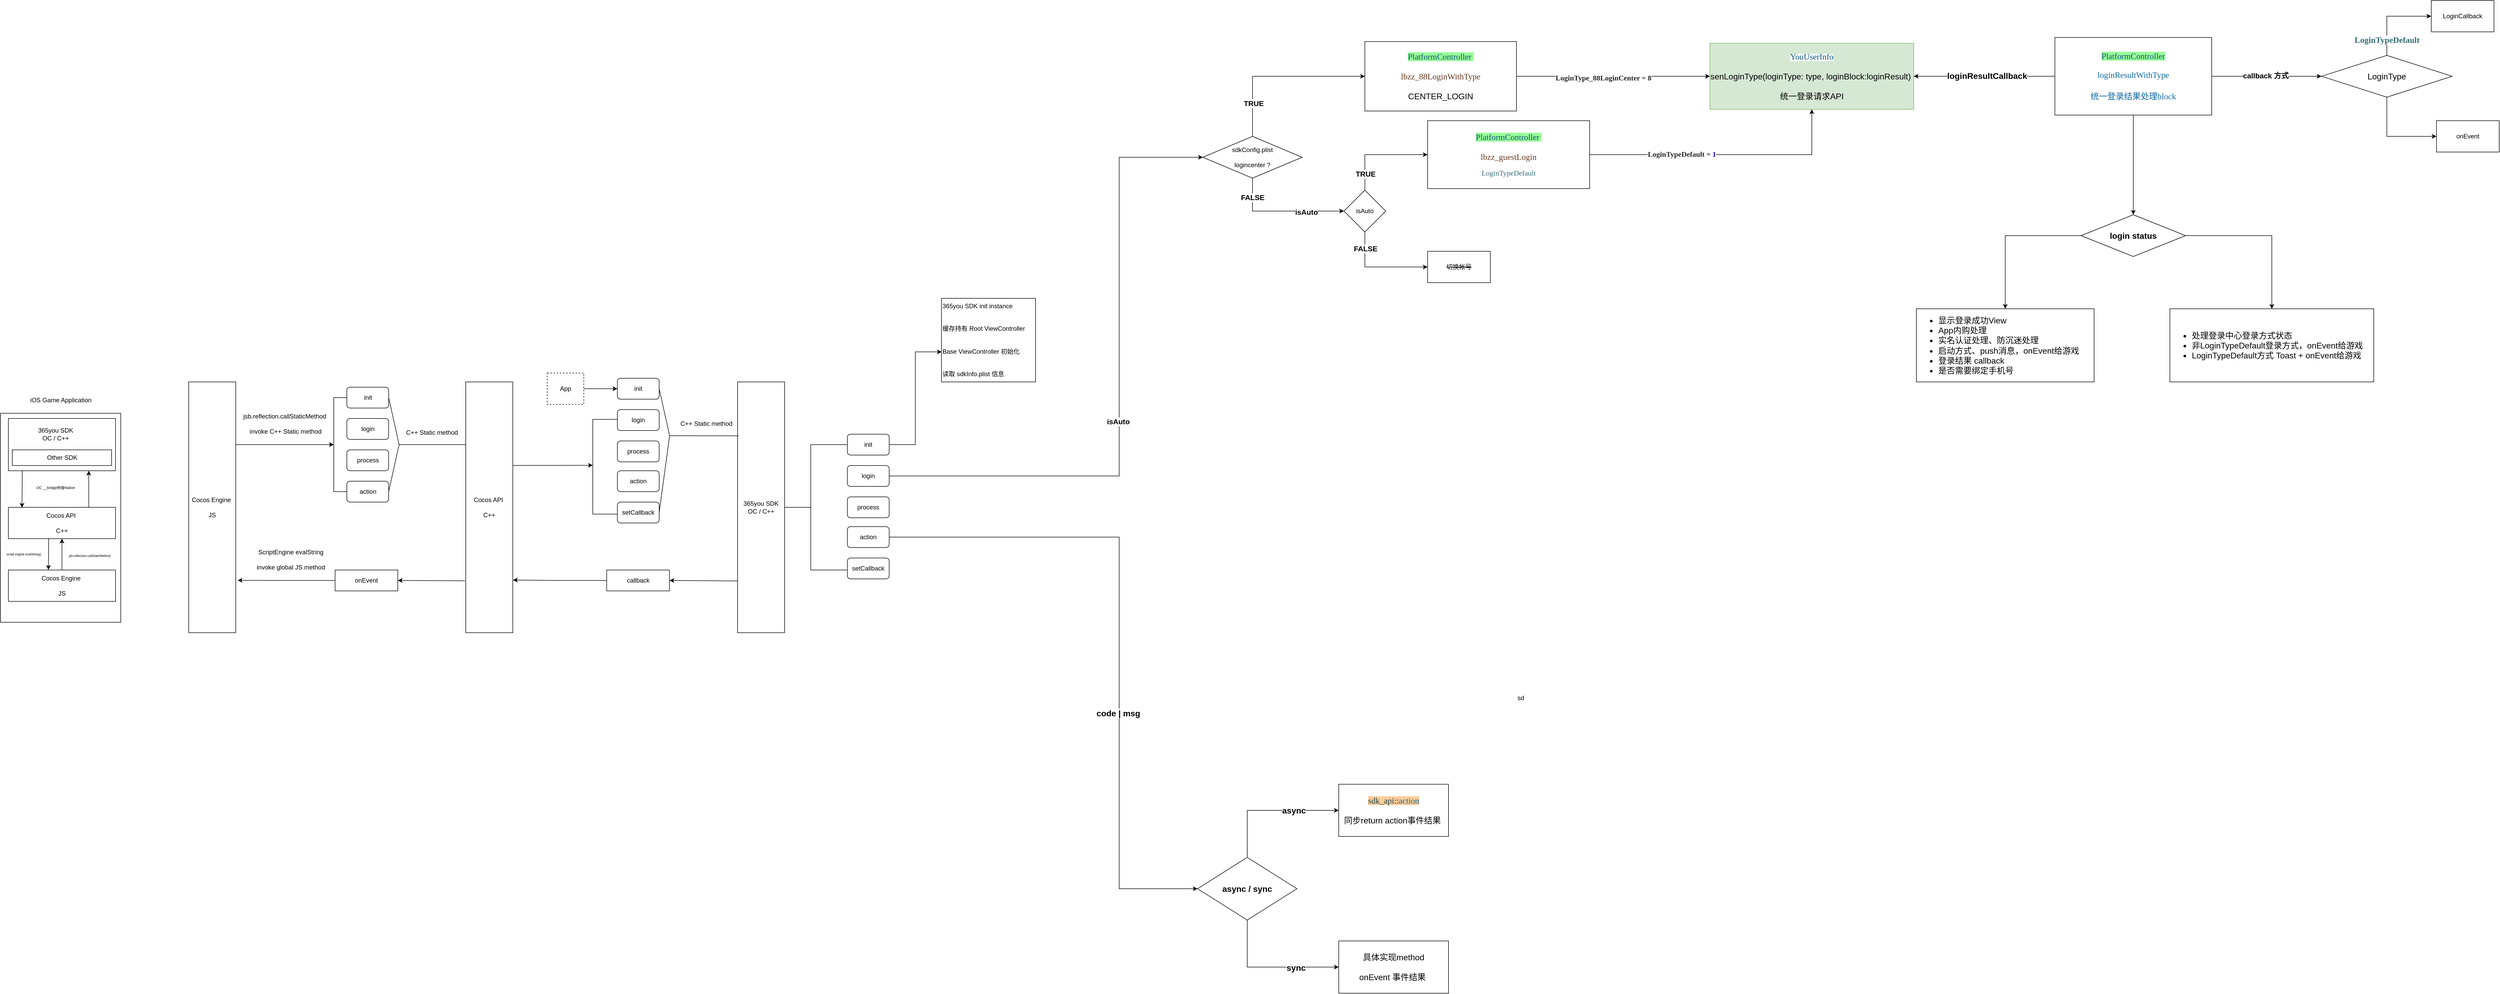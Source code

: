 <mxfile version="26.0.4">
  <diagram name="Page-1" id="KFG2mwUh-qFei93tvh6I">
    <mxGraphModel dx="2860" dy="2928" grid="1" gridSize="10" guides="1" tooltips="1" connect="1" arrows="1" fold="1" page="1" pageScale="1" pageWidth="850" pageHeight="1100" math="0" shadow="0">
      <root>
        <mxCell id="0" />
        <mxCell id="1" parent="0" />
        <mxCell id="9R4c4qBeZF-JSUa0Og3P-10" value="" style="whiteSpace=wrap;html=1;" vertex="1" parent="1">
          <mxGeometry x="120" y="260" width="230" height="400" as="geometry" />
        </mxCell>
        <mxCell id="9R4c4qBeZF-JSUa0Og3P-11" value="iOS Game Application" style="text;html=1;align=center;verticalAlign=middle;resizable=0;points=[];autosize=1;strokeColor=none;fillColor=none;" vertex="1" parent="1">
          <mxGeometry x="165" y="220" width="140" height="30" as="geometry" />
        </mxCell>
        <mxCell id="9R4c4qBeZF-JSUa0Og3P-12" value="" style="whiteSpace=wrap;html=1;labelBorderColor=none;" vertex="1" parent="1">
          <mxGeometry x="135" y="270" width="205" height="100" as="geometry" />
        </mxCell>
        <mxCell id="9R4c4qBeZF-JSUa0Og3P-31" style="edgeStyle=orthogonalEdgeStyle;rounded=0;orthogonalLoop=1;jettySize=auto;html=1;exitX=0.75;exitY=0;exitDx=0;exitDy=0;entryX=0.75;entryY=1;entryDx=0;entryDy=0;" edge="1" parent="1" source="9R4c4qBeZF-JSUa0Og3P-13" target="9R4c4qBeZF-JSUa0Og3P-12">
          <mxGeometry relative="1" as="geometry" />
        </mxCell>
        <mxCell id="9R4c4qBeZF-JSUa0Og3P-13" value="Cocos API&amp;nbsp;&lt;div&gt;&lt;br&gt;&lt;/div&gt;&lt;div&gt;C++&lt;/div&gt;" style="whiteSpace=wrap;html=1;" vertex="1" parent="1">
          <mxGeometry x="135" y="440" width="205" height="60" as="geometry" />
        </mxCell>
        <mxCell id="9R4c4qBeZF-JSUa0Og3P-18" style="edgeStyle=orthogonalEdgeStyle;rounded=0;orthogonalLoop=1;jettySize=auto;html=1;exitX=0.5;exitY=0;exitDx=0;exitDy=0;entryX=0.5;entryY=1;entryDx=0;entryDy=0;" edge="1" parent="1" source="9R4c4qBeZF-JSUa0Og3P-14" target="9R4c4qBeZF-JSUa0Og3P-13">
          <mxGeometry relative="1" as="geometry">
            <Array as="points">
              <mxPoint x="238" y="540" />
              <mxPoint x="238" y="540" />
            </Array>
          </mxGeometry>
        </mxCell>
        <mxCell id="9R4c4qBeZF-JSUa0Og3P-14" value="Cocos Engine&amp;nbsp;&lt;div&gt;&lt;br&gt;&lt;/div&gt;&lt;div&gt;JS&lt;/div&gt;" style="whiteSpace=wrap;html=1;" vertex="1" parent="1">
          <mxGeometry x="135" y="560" width="205" height="60" as="geometry" />
        </mxCell>
        <mxCell id="9R4c4qBeZF-JSUa0Og3P-19" value="&lt;div style=&quot;text-align: start; white-space: normal;&quot; data-docx-has-block-data=&quot;false&quot; data-lark-html-role=&quot;root&quot; data-page-id=&quot;G65WdpuQ4oz34ux6LwRcXahCnle&quot;&gt;&lt;div class=&quot;old-record-id-JfNVdLXd7ouPhyxVloPcXa5Tnid&quot;&gt;jsb.reflection.callStaticMethod&lt;/div&gt;&lt;/div&gt;&lt;span style=&quot;text-align: start; white-space: normal;&quot; class=&quot;lark-record-clipboard&quot; data-lark-record-format=&quot;docx/text&quot; data-lark-record-data=&quot;{&amp;quot;rootId&amp;quot;:&amp;quot;G65WdpuQ4oz34ux6LwRcXahCnle&amp;quot;,&amp;quot;text&amp;quot;:{&amp;quot;initialAttributedTexts&amp;quot;:{&amp;quot;text&amp;quot;:{&amp;quot;0&amp;quot;:&amp;quot;jsb.reflection.callStaticMethod&amp;quot;},&amp;quot;attribs&amp;quot;:{&amp;quot;0&amp;quot;:&amp;quot;*0+v&amp;quot;}},&amp;quot;apool&amp;quot;:{&amp;quot;numToAttrib&amp;quot;:{&amp;quot;0&amp;quot;:[&amp;quot;author&amp;quot;,&amp;quot;7386475597276872707&amp;quot;]},&amp;quot;nextNum&amp;quot;:1}},&amp;quot;type&amp;quot;:&amp;quot;text&amp;quot;,&amp;quot;referenceRecordMap&amp;quot;:{},&amp;quot;extra&amp;quot;:{&amp;quot;channel&amp;quot;:&amp;quot;saas&amp;quot;,&amp;quot;pasteRandomId&amp;quot;:&amp;quot;3ca94a43-0ef9-4c52-bf41-041d5c519d65&amp;quot;,&amp;quot;mention_page_title&amp;quot;:{},&amp;quot;external_mention_url&amp;quot;:{}},&amp;quot;isKeepQuoteContainer&amp;quot;:false,&amp;quot;isFromCode&amp;quot;:false,&amp;quot;selection&amp;quot;:[{&amp;quot;id&amp;quot;:64,&amp;quot;type&amp;quot;:&amp;quot;text&amp;quot;,&amp;quot;selection&amp;quot;:{&amp;quot;start&amp;quot;:20,&amp;quot;end&amp;quot;:51},&amp;quot;recordId&amp;quot;:&amp;quot;JfNVdLXd7ouPhyxVloPcXa5Tnid&amp;quot;}],&amp;quot;payloadMap&amp;quot;:{},&amp;quot;isCut&amp;quot;:false}&quot;&gt;&lt;/span&gt;" style="text;html=1;align=center;verticalAlign=middle;resizable=0;points=[];autosize=1;strokeColor=none;fillColor=none;fontSize=6;" vertex="1" parent="1">
          <mxGeometry x="240" y="523" width="100" height="20" as="geometry" />
        </mxCell>
        <mxCell id="9R4c4qBeZF-JSUa0Og3P-20" value="" style="edgeStyle=none;orthogonalLoop=1;jettySize=auto;html=1;rounded=0;exitX=0.376;exitY=1;exitDx=0;exitDy=0;entryX=0.374;entryY=-0.006;entryDx=0;entryDy=0;entryPerimeter=0;exitPerimeter=0;" edge="1" parent="1" source="9R4c4qBeZF-JSUa0Og3P-13" target="9R4c4qBeZF-JSUa0Og3P-14">
          <mxGeometry width="100" relative="1" as="geometry">
            <mxPoint x="330" y="530" as="sourcePoint" />
            <mxPoint x="430" y="530" as="targetPoint" />
            <Array as="points" />
          </mxGeometry>
        </mxCell>
        <mxCell id="9R4c4qBeZF-JSUa0Og3P-21" value="script engine evalString()&amp;nbsp;" style="text;html=1;align=center;verticalAlign=middle;resizable=0;points=[];autosize=1;strokeColor=none;fillColor=none;fontSize=6;" vertex="1" parent="1">
          <mxGeometry x="120" y="520" width="90" height="20" as="geometry" />
        </mxCell>
        <mxCell id="9R4c4qBeZF-JSUa0Og3P-24" value="Other SDK" style="whiteSpace=wrap;html=1;" vertex="1" parent="1">
          <mxGeometry x="142.5" y="330" width="190" height="30" as="geometry" />
        </mxCell>
        <mxCell id="9R4c4qBeZF-JSUa0Og3P-28" value="365you SDK&lt;div&gt;OC / C++&lt;/div&gt;" style="text;html=1;align=center;verticalAlign=middle;resizable=0;points=[];autosize=1;strokeColor=none;fillColor=none;" vertex="1" parent="1">
          <mxGeometry x="180" y="280" width="90" height="40" as="geometry" />
        </mxCell>
        <mxCell id="9R4c4qBeZF-JSUa0Og3P-29" value="" style="edgeStyle=none;orthogonalLoop=1;jettySize=auto;html=1;rounded=0;exitX=0.13;exitY=1.003;exitDx=0;exitDy=0;entryX=0.127;entryY=0.011;entryDx=0;entryDy=0;entryPerimeter=0;exitPerimeter=0;" edge="1" parent="1" source="9R4c4qBeZF-JSUa0Og3P-12" target="9R4c4qBeZF-JSUa0Og3P-13">
          <mxGeometry width="100" relative="1" as="geometry">
            <mxPoint x="390" y="380" as="sourcePoint" />
            <mxPoint x="490" y="380" as="targetPoint" />
            <Array as="points" />
          </mxGeometry>
        </mxCell>
        <mxCell id="9R4c4qBeZF-JSUa0Og3P-30" value="OC __bridge桥接Native" style="text;html=1;align=center;verticalAlign=middle;resizable=0;points=[];autosize=1;strokeColor=none;fillColor=none;fontSize=7;" vertex="1" parent="1">
          <mxGeometry x="175" y="393" width="100" height="20" as="geometry" />
        </mxCell>
        <mxCell id="9R4c4qBeZF-JSUa0Og3P-32" value="Cocos API&amp;nbsp;&lt;div&gt;&lt;br&gt;&lt;/div&gt;&lt;div&gt;C++&lt;/div&gt;" style="whiteSpace=wrap;html=1;" vertex="1" parent="1">
          <mxGeometry x="1010" y="200" width="90" height="480" as="geometry" />
        </mxCell>
        <mxCell id="9R4c4qBeZF-JSUa0Og3P-61" style="edgeStyle=orthogonalEdgeStyle;rounded=0;orthogonalLoop=1;jettySize=auto;html=1;exitX=1;exitY=0.25;exitDx=0;exitDy=0;entryX=0.5;entryY=1;entryDx=0;entryDy=0;" edge="1" parent="1" source="9R4c4qBeZF-JSUa0Og3P-33" target="9R4c4qBeZF-JSUa0Og3P-46">
          <mxGeometry relative="1" as="geometry" />
        </mxCell>
        <mxCell id="9R4c4qBeZF-JSUa0Og3P-33" value="Cocos Engine&amp;nbsp;&lt;div&gt;&lt;br&gt;&lt;/div&gt;&lt;div&gt;JS&lt;/div&gt;" style="whiteSpace=wrap;html=1;" vertex="1" parent="1">
          <mxGeometry x="480" y="200" width="90" height="480" as="geometry" />
        </mxCell>
        <mxCell id="9R4c4qBeZF-JSUa0Og3P-95" style="edgeStyle=orthogonalEdgeStyle;rounded=0;orthogonalLoop=1;jettySize=auto;html=1;exitX=1;exitY=0.5;exitDx=0;exitDy=0;endArrow=none;endFill=0;" edge="1" parent="1" source="9R4c4qBeZF-JSUa0Og3P-34" target="9R4c4qBeZF-JSUa0Og3P-90">
          <mxGeometry relative="1" as="geometry" />
        </mxCell>
        <mxCell id="9R4c4qBeZF-JSUa0Og3P-34" value="&lt;span style=&quot;white-space: nowrap;&quot;&gt;365you SDK&lt;/span&gt;&lt;div style=&quot;white-space: nowrap;&quot;&gt;OC / C++&lt;/div&gt;" style="whiteSpace=wrap;html=1;labelBorderColor=none;" vertex="1" parent="1">
          <mxGeometry x="1530" y="200" width="90" height="480" as="geometry" />
        </mxCell>
        <mxCell id="9R4c4qBeZF-JSUa0Og3P-37" value="init" style="rounded=1;whiteSpace=wrap;html=1;" vertex="1" parent="1">
          <mxGeometry x="782.5" y="210" width="80" height="40" as="geometry" />
        </mxCell>
        <mxCell id="9R4c4qBeZF-JSUa0Og3P-38" value="login" style="rounded=1;whiteSpace=wrap;html=1;" vertex="1" parent="1">
          <mxGeometry x="782.5" y="270" width="80" height="40" as="geometry" />
        </mxCell>
        <mxCell id="9R4c4qBeZF-JSUa0Og3P-39" value="process" style="rounded=1;whiteSpace=wrap;html=1;" vertex="1" parent="1">
          <mxGeometry x="782.5" y="330" width="80" height="40" as="geometry" />
        </mxCell>
        <mxCell id="9R4c4qBeZF-JSUa0Og3P-40" value="action" style="rounded=1;whiteSpace=wrap;html=1;" vertex="1" parent="1">
          <mxGeometry x="782.5" y="390" width="80" height="40" as="geometry" />
        </mxCell>
        <mxCell id="9R4c4qBeZF-JSUa0Og3P-46" value="" style="shape=partialRectangle;whiteSpace=wrap;html=1;bottom=1;right=1;left=1;top=0;fillColor=none;routingCenterX=-0.5;rotation=90;" vertex="1" parent="1">
          <mxGeometry x="680" y="307.5" width="180" height="25" as="geometry" />
        </mxCell>
        <mxCell id="9R4c4qBeZF-JSUa0Og3P-48" value="&lt;div style=&quot;white-space: normal;&quot; data-docx-has-block-data=&quot;false&quot; data-lark-html-role=&quot;root&quot; data-page-id=&quot;G65WdpuQ4oz34ux6LwRcXahCnle&quot;&gt;&lt;div class=&quot;old-record-id-JfNVdLXd7ouPhyxVloPcXa5Tnid&quot;&gt;jsb.reflection.callStaticMethod&amp;nbsp;&lt;/div&gt;&lt;div class=&quot;old-record-id-JfNVdLXd7ouPhyxVloPcXa5Tnid&quot;&gt;&lt;br&gt;&lt;/div&gt;&lt;div class=&quot;old-record-id-JfNVdLXd7ouPhyxVloPcXa5Tnid&quot;&gt;invoke C++ Static method&lt;/div&gt;&lt;/div&gt;&lt;span style=&quot;white-space: normal;&quot; class=&quot;lark-record-clipboard&quot; data-lark-record-format=&quot;docx/text&quot; data-lark-record-data=&quot;{&amp;quot;rootId&amp;quot;:&amp;quot;G65WdpuQ4oz34ux6LwRcXahCnle&amp;quot;,&amp;quot;text&amp;quot;:{&amp;quot;initialAttributedTexts&amp;quot;:{&amp;quot;text&amp;quot;:{&amp;quot;0&amp;quot;:&amp;quot;jsb.reflection.callStaticMethod&amp;quot;},&amp;quot;attribs&amp;quot;:{&amp;quot;0&amp;quot;:&amp;quot;*0+v&amp;quot;}},&amp;quot;apool&amp;quot;:{&amp;quot;numToAttrib&amp;quot;:{&amp;quot;0&amp;quot;:[&amp;quot;author&amp;quot;,&amp;quot;7386475597276872707&amp;quot;]},&amp;quot;nextNum&amp;quot;:1}},&amp;quot;type&amp;quot;:&amp;quot;text&amp;quot;,&amp;quot;referenceRecordMap&amp;quot;:{},&amp;quot;extra&amp;quot;:{&amp;quot;channel&amp;quot;:&amp;quot;saas&amp;quot;,&amp;quot;pasteRandomId&amp;quot;:&amp;quot;3ca94a43-0ef9-4c52-bf41-041d5c519d65&amp;quot;,&amp;quot;mention_page_title&amp;quot;:{},&amp;quot;external_mention_url&amp;quot;:{}},&amp;quot;isKeepQuoteContainer&amp;quot;:false,&amp;quot;isFromCode&amp;quot;:false,&amp;quot;selection&amp;quot;:[{&amp;quot;id&amp;quot;:64,&amp;quot;type&amp;quot;:&amp;quot;text&amp;quot;,&amp;quot;selection&amp;quot;:{&amp;quot;start&amp;quot;:20,&amp;quot;end&amp;quot;:51},&amp;quot;recordId&amp;quot;:&amp;quot;JfNVdLXd7ouPhyxVloPcXa5Tnid&amp;quot;}],&amp;quot;payloadMap&amp;quot;:{},&amp;quot;isCut&amp;quot;:false}&quot;&gt;&lt;/span&gt;" style="text;html=1;align=center;verticalAlign=middle;resizable=0;points=[];autosize=1;strokeColor=none;fillColor=none;fontSize=12;" vertex="1" parent="1">
          <mxGeometry x="570" y="250" width="190" height="60" as="geometry" />
        </mxCell>
        <mxCell id="9R4c4qBeZF-JSUa0Og3P-50" style="edgeStyle=orthogonalEdgeStyle;rounded=0;orthogonalLoop=1;jettySize=auto;html=1;exitX=1;exitY=0;exitDx=0;exitDy=0;entryX=1;entryY=0.5;entryDx=0;entryDy=0;endArrow=none;endFill=0;" edge="1" parent="1" source="9R4c4qBeZF-JSUa0Og3P-49" target="9R4c4qBeZF-JSUa0Og3P-37">
          <mxGeometry relative="1" as="geometry" />
        </mxCell>
        <mxCell id="9R4c4qBeZF-JSUa0Og3P-51" style="edgeStyle=orthogonalEdgeStyle;rounded=0;orthogonalLoop=1;jettySize=auto;html=1;exitX=0;exitY=0;exitDx=0;exitDy=0;entryX=1;entryY=0.5;entryDx=0;entryDy=0;endArrow=none;endFill=0;" edge="1" parent="1" source="9R4c4qBeZF-JSUa0Og3P-49" target="9R4c4qBeZF-JSUa0Og3P-40">
          <mxGeometry relative="1" as="geometry" />
        </mxCell>
        <mxCell id="9R4c4qBeZF-JSUa0Og3P-52" style="edgeStyle=orthogonalEdgeStyle;rounded=0;orthogonalLoop=1;jettySize=auto;html=1;entryX=0;entryY=0.25;entryDx=0;entryDy=0;endArrow=none;endFill=0;" edge="1" parent="1" source="9R4c4qBeZF-JSUa0Og3P-49" target="9R4c4qBeZF-JSUa0Og3P-32">
          <mxGeometry relative="1" as="geometry" />
        </mxCell>
        <mxCell id="9R4c4qBeZF-JSUa0Og3P-49" value="" style="shape=partialRectangle;whiteSpace=wrap;html=1;bottom=1;right=1;left=1;top=0;fillColor=none;routingCenterX=-0.5;rotation=-90;" vertex="1" parent="1">
          <mxGeometry x="792.5" y="320" width="180" as="geometry" />
        </mxCell>
        <mxCell id="9R4c4qBeZF-JSUa0Og3P-53" value="onEvent" style="whiteSpace=wrap;html=1;" vertex="1" parent="1">
          <mxGeometry x="760" y="560" width="120" height="40" as="geometry" />
        </mxCell>
        <mxCell id="9R4c4qBeZF-JSUa0Og3P-57" value="ScriptEngine evalString&lt;div&gt;&lt;br&gt;&lt;div&gt;invoke global JS method&lt;/div&gt;&lt;/div&gt;" style="text;html=1;align=center;verticalAlign=middle;resizable=0;points=[];autosize=1;strokeColor=none;fillColor=none;" vertex="1" parent="1">
          <mxGeometry x="600" y="510" width="150" height="60" as="geometry" />
        </mxCell>
        <mxCell id="9R4c4qBeZF-JSUa0Og3P-63" value="" style="edgeStyle=none;orthogonalLoop=1;jettySize=auto;html=1;rounded=0;entryX=1;entryY=0.5;entryDx=0;entryDy=0;exitX=-0.017;exitY=0.793;exitDx=0;exitDy=0;exitPerimeter=0;" edge="1" parent="1" source="9R4c4qBeZF-JSUa0Og3P-32" target="9R4c4qBeZF-JSUa0Og3P-53">
          <mxGeometry width="100" relative="1" as="geometry">
            <mxPoint x="870" y="680" as="sourcePoint" />
            <mxPoint x="970" y="680" as="targetPoint" />
            <Array as="points" />
          </mxGeometry>
        </mxCell>
        <mxCell id="9R4c4qBeZF-JSUa0Og3P-64" style="edgeStyle=orthogonalEdgeStyle;rounded=0;orthogonalLoop=1;jettySize=auto;html=1;exitX=0;exitY=0.5;exitDx=0;exitDy=0;entryX=1.041;entryY=0.791;entryDx=0;entryDy=0;entryPerimeter=0;" edge="1" parent="1" source="9R4c4qBeZF-JSUa0Og3P-53" target="9R4c4qBeZF-JSUa0Og3P-33">
          <mxGeometry relative="1" as="geometry" />
        </mxCell>
        <mxCell id="9R4c4qBeZF-JSUa0Og3P-65" value="init" style="rounded=1;whiteSpace=wrap;html=1;" vertex="1" parent="1">
          <mxGeometry x="1300" y="193" width="80" height="40" as="geometry" />
        </mxCell>
        <mxCell id="9R4c4qBeZF-JSUa0Og3P-66" value="login" style="rounded=1;whiteSpace=wrap;html=1;" vertex="1" parent="1">
          <mxGeometry x="1300" y="253" width="80" height="40" as="geometry" />
        </mxCell>
        <mxCell id="9R4c4qBeZF-JSUa0Og3P-67" value="process" style="rounded=1;whiteSpace=wrap;html=1;" vertex="1" parent="1">
          <mxGeometry x="1300" y="313" width="80" height="40" as="geometry" />
        </mxCell>
        <mxCell id="9R4c4qBeZF-JSUa0Og3P-68" value="setCallback" style="rounded=1;whiteSpace=wrap;html=1;" vertex="1" parent="1">
          <mxGeometry x="1300" y="430" width="80" height="40" as="geometry" />
        </mxCell>
        <mxCell id="9R4c4qBeZF-JSUa0Og3P-69" style="edgeStyle=orthogonalEdgeStyle;rounded=0;orthogonalLoop=1;jettySize=auto;html=1;exitX=1;exitY=0;exitDx=0;exitDy=0;entryX=1;entryY=0.5;entryDx=0;entryDy=0;endArrow=none;endFill=0;" edge="1" parent="1" source="9R4c4qBeZF-JSUa0Og3P-71" target="9R4c4qBeZF-JSUa0Og3P-65">
          <mxGeometry relative="1" as="geometry" />
        </mxCell>
        <mxCell id="9R4c4qBeZF-JSUa0Og3P-70" style="edgeStyle=orthogonalEdgeStyle;rounded=0;orthogonalLoop=1;jettySize=auto;html=1;exitX=0;exitY=0;exitDx=0;exitDy=0;entryX=1;entryY=0.5;entryDx=0;entryDy=0;endArrow=none;endFill=0;" edge="1" parent="1" source="9R4c4qBeZF-JSUa0Og3P-71" target="9R4c4qBeZF-JSUa0Og3P-68">
          <mxGeometry relative="1" as="geometry" />
        </mxCell>
        <mxCell id="9R4c4qBeZF-JSUa0Og3P-71" value="" style="shape=partialRectangle;whiteSpace=wrap;html=1;bottom=1;right=1;left=1;top=0;fillColor=none;routingCenterX=-0.5;rotation=-90;" vertex="1" parent="1">
          <mxGeometry x="1310" y="303" width="180" as="geometry" />
        </mxCell>
        <mxCell id="9R4c4qBeZF-JSUa0Og3P-72" value="C++ Static method" style="text;html=1;align=center;verticalAlign=middle;resizable=0;points=[];autosize=1;strokeColor=none;fillColor=none;" vertex="1" parent="1">
          <mxGeometry x="885" y="281.5" width="120" height="30" as="geometry" />
        </mxCell>
        <mxCell id="9R4c4qBeZF-JSUa0Og3P-73" value="" style="edgeStyle=none;orthogonalLoop=1;jettySize=auto;html=1;rounded=0;entryX=0.021;entryY=0.215;entryDx=0;entryDy=0;entryPerimeter=0;endArrow=none;endFill=0;" edge="1" parent="1" source="9R4c4qBeZF-JSUa0Og3P-71" target="9R4c4qBeZF-JSUa0Og3P-34">
          <mxGeometry width="100" relative="1" as="geometry">
            <mxPoint x="1400" y="310" as="sourcePoint" />
            <mxPoint x="1660" y="360" as="targetPoint" />
            <Array as="points" />
          </mxGeometry>
        </mxCell>
        <mxCell id="9R4c4qBeZF-JSUa0Og3P-74" value="C++ Static method" style="text;html=1;align=center;verticalAlign=middle;resizable=0;points=[];autosize=1;strokeColor=none;fillColor=none;" vertex="1" parent="1">
          <mxGeometry x="1410" y="265" width="120" height="30" as="geometry" />
        </mxCell>
        <mxCell id="9R4c4qBeZF-JSUa0Og3P-75" value="action" style="rounded=1;whiteSpace=wrap;html=1;" vertex="1" parent="1">
          <mxGeometry x="1300" y="370" width="80" height="40" as="geometry" />
        </mxCell>
        <mxCell id="9R4c4qBeZF-JSUa0Og3P-79" style="edgeStyle=orthogonalEdgeStyle;rounded=0;orthogonalLoop=1;jettySize=auto;html=1;exitX=1;exitY=0;exitDx=0;exitDy=0;entryX=0;entryY=0.5;entryDx=0;entryDy=0;endArrow=none;endFill=0;" edge="1" parent="1" source="9R4c4qBeZF-JSUa0Og3P-76" target="9R4c4qBeZF-JSUa0Og3P-68">
          <mxGeometry relative="1" as="geometry">
            <Array as="points">
              <mxPoint x="1300" y="453" />
            </Array>
          </mxGeometry>
        </mxCell>
        <mxCell id="9R4c4qBeZF-JSUa0Og3P-76" value="" style="shape=partialRectangle;whiteSpace=wrap;html=1;bottom=1;right=1;left=1;top=0;fillColor=none;routingCenterX=-0.5;rotation=90;" vertex="1" parent="1">
          <mxGeometry x="1165.81" y="358.82" width="181.38" height="7" as="geometry" />
        </mxCell>
        <mxCell id="9R4c4qBeZF-JSUa0Og3P-82" value="callback" style="whiteSpace=wrap;html=1;" vertex="1" parent="1">
          <mxGeometry x="1279.64" y="560" width="120" height="40" as="geometry" />
        </mxCell>
        <mxCell id="9R4c4qBeZF-JSUa0Og3P-83" value="" style="edgeStyle=none;orthogonalLoop=1;jettySize=auto;html=1;rounded=0;entryX=1;entryY=0.5;entryDx=0;entryDy=0;exitX=0.004;exitY=0.898;exitDx=0;exitDy=0;exitPerimeter=0;" edge="1" parent="1" target="9R4c4qBeZF-JSUa0Og3P-82">
          <mxGeometry width="100" relative="1" as="geometry">
            <mxPoint x="1530.0" y="581.04" as="sourcePoint" />
            <mxPoint x="1401.64" y="580" as="targetPoint" />
            <Array as="points" />
          </mxGeometry>
        </mxCell>
        <mxCell id="9R4c4qBeZF-JSUa0Og3P-84" style="edgeStyle=orthogonalEdgeStyle;rounded=0;orthogonalLoop=1;jettySize=auto;html=1;exitX=0;exitY=0.5;exitDx=0;exitDy=0;entryX=1.004;entryY=0.79;entryDx=0;entryDy=0;entryPerimeter=0;" edge="1" parent="1" source="9R4c4qBeZF-JSUa0Og3P-82" target="9R4c4qBeZF-JSUa0Og3P-32">
          <mxGeometry relative="1" as="geometry" />
        </mxCell>
        <mxCell id="9R4c4qBeZF-JSUa0Og3P-94" value="" style="group" vertex="1" connectable="0" parent="1">
          <mxGeometry x="1670" y="300" width="150" height="277" as="geometry" />
        </mxCell>
        <mxCell id="9R4c4qBeZF-JSUa0Og3P-85" value="init" style="rounded=1;whiteSpace=wrap;html=1;" vertex="1" parent="9R4c4qBeZF-JSUa0Og3P-94">
          <mxGeometry x="70" width="80" height="40" as="geometry" />
        </mxCell>
        <mxCell id="9R4c4qBeZF-JSUa0Og3P-86" value="login" style="rounded=1;whiteSpace=wrap;html=1;" vertex="1" parent="9R4c4qBeZF-JSUa0Og3P-94">
          <mxGeometry x="70" y="60" width="80" height="40" as="geometry" />
        </mxCell>
        <mxCell id="9R4c4qBeZF-JSUa0Og3P-87" value="process" style="rounded=1;whiteSpace=wrap;html=1;" vertex="1" parent="9R4c4qBeZF-JSUa0Og3P-94">
          <mxGeometry x="70" y="120" width="80" height="40" as="geometry" />
        </mxCell>
        <mxCell id="9R4c4qBeZF-JSUa0Og3P-88" value="setCallback" style="rounded=1;whiteSpace=wrap;html=1;" vertex="1" parent="9R4c4qBeZF-JSUa0Og3P-94">
          <mxGeometry x="70" y="237" width="80" height="40" as="geometry" />
        </mxCell>
        <mxCell id="9R4c4qBeZF-JSUa0Og3P-89" value="action" style="rounded=1;whiteSpace=wrap;html=1;" vertex="1" parent="9R4c4qBeZF-JSUa0Og3P-94">
          <mxGeometry x="70" y="177" width="80" height="40" as="geometry" />
        </mxCell>
        <mxCell id="9R4c4qBeZF-JSUa0Og3P-91" style="edgeStyle=orthogonalEdgeStyle;rounded=0;orthogonalLoop=1;jettySize=auto;html=1;exitX=0;exitY=0;exitDx=0;exitDy=0;entryX=0;entryY=0.5;entryDx=0;entryDy=0;endArrow=none;endFill=0;" edge="1" parent="9R4c4qBeZF-JSUa0Og3P-94" source="9R4c4qBeZF-JSUa0Og3P-90" target="9R4c4qBeZF-JSUa0Og3P-85">
          <mxGeometry relative="1" as="geometry" />
        </mxCell>
        <mxCell id="9R4c4qBeZF-JSUa0Og3P-90" value="" style="shape=partialRectangle;whiteSpace=wrap;html=1;bottom=1;right=1;left=1;top=0;fillColor=none;routingCenterX=-0.5;rotation=90;" vertex="1" parent="9R4c4qBeZF-JSUa0Og3P-94">
          <mxGeometry x="-90" y="110" width="240" height="60" as="geometry" />
        </mxCell>
        <mxCell id="9R4c4qBeZF-JSUa0Og3P-93" style="edgeStyle=orthogonalEdgeStyle;rounded=0;orthogonalLoop=1;jettySize=auto;html=1;exitX=1;exitY=0;exitDx=0;exitDy=0;entryX=0;entryY=0.575;entryDx=0;entryDy=0;entryPerimeter=0;endArrow=none;endFill=0;" edge="1" parent="9R4c4qBeZF-JSUa0Og3P-94" source="9R4c4qBeZF-JSUa0Og3P-90" target="9R4c4qBeZF-JSUa0Og3P-88">
          <mxGeometry relative="1" as="geometry" />
        </mxCell>
        <mxCell id="9R4c4qBeZF-JSUa0Og3P-98" style="edgeStyle=orthogonalEdgeStyle;rounded=0;orthogonalLoop=1;jettySize=auto;html=1;exitX=0;exitY=0;exitDx=0;exitDy=0;entryX=-0.005;entryY=0.454;entryDx=0;entryDy=0;entryPerimeter=0;endArrow=none;endFill=0;" edge="1" parent="1" source="9R4c4qBeZF-JSUa0Og3P-76" target="9R4c4qBeZF-JSUa0Og3P-66">
          <mxGeometry relative="1" as="geometry" />
        </mxCell>
        <mxCell id="9R4c4qBeZF-JSUa0Og3P-99" value="" style="edgeStyle=none;orthogonalLoop=1;jettySize=auto;html=1;rounded=0;exitX=1.003;exitY=0.333;exitDx=0;exitDy=0;exitPerimeter=0;entryX=0.485;entryY=1;entryDx=0;entryDy=0;entryPerimeter=0;" edge="1" parent="1" source="9R4c4qBeZF-JSUa0Og3P-32" target="9R4c4qBeZF-JSUa0Og3P-76">
          <mxGeometry width="100" relative="1" as="geometry">
            <mxPoint x="1150" y="360" as="sourcePoint" />
            <mxPoint x="1250" y="360" as="targetPoint" />
            <Array as="points" />
          </mxGeometry>
        </mxCell>
        <mxCell id="9R4c4qBeZF-JSUa0Og3P-102" style="edgeStyle=orthogonalEdgeStyle;rounded=0;orthogonalLoop=1;jettySize=auto;html=1;exitX=1;exitY=0.5;exitDx=0;exitDy=0;entryX=0;entryY=0.5;entryDx=0;entryDy=0;" edge="1" parent="1" source="9R4c4qBeZF-JSUa0Og3P-101" target="9R4c4qBeZF-JSUa0Og3P-65">
          <mxGeometry relative="1" as="geometry" />
        </mxCell>
        <mxCell id="9R4c4qBeZF-JSUa0Og3P-101" value="App" style="rounded=0;whiteSpace=wrap;html=1;dashed=1;" vertex="1" parent="1">
          <mxGeometry x="1165.81" y="183" width="70" height="60" as="geometry" />
        </mxCell>
        <mxCell id="9R4c4qBeZF-JSUa0Og3P-107" value="" style="group;rounded=0;fillColor=default;gradientColor=none;strokeColor=default;" vertex="1" connectable="0" parent="1">
          <mxGeometry x="1920" y="40" width="180" height="160" as="geometry" />
        </mxCell>
        <mxCell id="9R4c4qBeZF-JSUa0Og3P-103" value="缓存持有 Root ViewController" style="text;html=1;align=left;verticalAlign=middle;resizable=0;points=[];autosize=1;strokeColor=none;fillColor=none;" vertex="1" parent="9R4c4qBeZF-JSUa0Og3P-107">
          <mxGeometry y="43" width="180" height="30" as="geometry" />
        </mxCell>
        <mxCell id="9R4c4qBeZF-JSUa0Og3P-104" value="365you SDK init instance" style="text;html=1;align=left;verticalAlign=middle;resizable=0;points=[];autosize=1;strokeColor=none;fillColor=none;" vertex="1" parent="9R4c4qBeZF-JSUa0Og3P-107">
          <mxGeometry width="160" height="30" as="geometry" />
        </mxCell>
        <mxCell id="9R4c4qBeZF-JSUa0Og3P-105" value="Base ViewController 初始化" style="text;html=1;align=left;verticalAlign=middle;resizable=0;points=[];autosize=1;strokeColor=none;fillColor=none;" vertex="1" parent="9R4c4qBeZF-JSUa0Og3P-107">
          <mxGeometry y="87" width="170" height="30" as="geometry" />
        </mxCell>
        <mxCell id="9R4c4qBeZF-JSUa0Og3P-106" value="读取 sdkInfo.plist 信息" style="text;html=1;align=left;verticalAlign=middle;resizable=0;points=[];autosize=1;strokeColor=none;fillColor=none;" vertex="1" parent="9R4c4qBeZF-JSUa0Og3P-107">
          <mxGeometry y="130" width="140" height="30" as="geometry" />
        </mxCell>
        <mxCell id="9R4c4qBeZF-JSUa0Og3P-108" style="edgeStyle=orthogonalEdgeStyle;rounded=0;orthogonalLoop=1;jettySize=auto;html=1;exitX=1;exitY=0.5;exitDx=0;exitDy=0;entryX=0.003;entryY=0.515;entryDx=0;entryDy=0;entryPerimeter=0;" edge="1" parent="1" source="9R4c4qBeZF-JSUa0Og3P-85" target="9R4c4qBeZF-JSUa0Og3P-105">
          <mxGeometry relative="1" as="geometry">
            <mxPoint x="1840" y="100" as="targetPoint" />
          </mxGeometry>
        </mxCell>
        <mxCell id="9R4c4qBeZF-JSUa0Og3P-111" style="edgeStyle=orthogonalEdgeStyle;rounded=0;orthogonalLoop=1;jettySize=auto;html=1;exitX=0.5;exitY=0;exitDx=0;exitDy=0;entryX=0;entryY=0.5;entryDx=0;entryDy=0;" edge="1" parent="1" source="9R4c4qBeZF-JSUa0Og3P-110" target="9R4c4qBeZF-JSUa0Og3P-112">
          <mxGeometry relative="1" as="geometry">
            <mxPoint x="2580" y="-450" as="targetPoint" />
          </mxGeometry>
        </mxCell>
        <mxCell id="9R4c4qBeZF-JSUa0Og3P-113" value="TRUE" style="edgeLabel;html=1;align=center;verticalAlign=middle;resizable=0;points=[];fontStyle=1;fontSize=14;" vertex="1" connectable="0" parent="9R4c4qBeZF-JSUa0Og3P-111">
          <mxGeometry x="-0.614" y="-2" relative="1" as="geometry">
            <mxPoint as="offset" />
          </mxGeometry>
        </mxCell>
        <mxCell id="9R4c4qBeZF-JSUa0Og3P-116" style="edgeStyle=orthogonalEdgeStyle;rounded=0;orthogonalLoop=1;jettySize=auto;html=1;exitX=0.5;exitY=1;exitDx=0;exitDy=0;entryX=0;entryY=0.5;entryDx=0;entryDy=0;" edge="1" parent="1" source="9R4c4qBeZF-JSUa0Og3P-110" target="9R4c4qBeZF-JSUa0Og3P-119">
          <mxGeometry relative="1" as="geometry">
            <mxPoint x="2690" y="-97.0" as="targetPoint" />
          </mxGeometry>
        </mxCell>
        <mxCell id="9R4c4qBeZF-JSUa0Og3P-117" value="FALSE" style="edgeLabel;html=1;align=center;verticalAlign=middle;resizable=0;points=[];fontStyle=1;fontSize=14;" vertex="1" connectable="0" parent="9R4c4qBeZF-JSUa0Og3P-116">
          <mxGeometry x="-0.695" relative="1" as="geometry">
            <mxPoint as="offset" />
          </mxGeometry>
        </mxCell>
        <mxCell id="9R4c4qBeZF-JSUa0Og3P-118" value="isAuto" style="edgeLabel;html=1;align=center;verticalAlign=middle;resizable=0;points=[];fontStyle=1;fontSize=14;" vertex="1" connectable="0" parent="9R4c4qBeZF-JSUa0Og3P-116">
          <mxGeometry x="0.395" y="-2" relative="1" as="geometry">
            <mxPoint as="offset" />
          </mxGeometry>
        </mxCell>
        <mxCell id="9R4c4qBeZF-JSUa0Og3P-110" value="sdkConfig.plist&lt;div&gt;&lt;div&gt;&lt;br&gt;&lt;div&gt;logincenter ?&lt;/div&gt;&lt;/div&gt;&lt;/div&gt;" style="rhombus;whiteSpace=wrap;html=1;" vertex="1" parent="1">
          <mxGeometry x="2420" y="-270" width="190" height="80" as="geometry" />
        </mxCell>
        <mxCell id="9R4c4qBeZF-JSUa0Og3P-128" style="edgeStyle=orthogonalEdgeStyle;rounded=0;orthogonalLoop=1;jettySize=auto;html=1;exitX=1;exitY=0.5;exitDx=0;exitDy=0;entryX=0;entryY=0.5;entryDx=0;entryDy=0;" edge="1" parent="1" source="9R4c4qBeZF-JSUa0Og3P-112" target="9R4c4qBeZF-JSUa0Og3P-127">
          <mxGeometry relative="1" as="geometry" />
        </mxCell>
        <mxCell id="9R4c4qBeZF-JSUa0Og3P-130" value="&lt;p style=&quot;margin: 0px; font-style: normal; font-variant-caps: normal; font-stretch: normal; line-height: normal; font-family: Menlo; font-size-adjust: none; font-kerning: auto; font-variant-alternates: normal; font-variant-ligatures: normal; font-variant-numeric: normal; font-variant-east-asian: normal; font-variant-position: normal; font-feature-settings: normal; font-optical-sizing: auto; font-variation-settings: normal; color: rgba(0, 0, 0, 0.85);&quot;&gt;LoginType_88LoginCenter = 8&lt;/p&gt;" style="edgeLabel;html=1;align=center;verticalAlign=middle;resizable=0;points=[];fontSize=14;fontStyle=1" vertex="1" connectable="0" parent="9R4c4qBeZF-JSUa0Og3P-128">
          <mxGeometry x="-0.102" y="-3" relative="1" as="geometry">
            <mxPoint as="offset" />
          </mxGeometry>
        </mxCell>
        <mxCell id="9R4c4qBeZF-JSUa0Og3P-112" value="&lt;font style=&quot;font-size: 16px;&quot;&gt;&lt;span style=&quot;caret-color: rgb(11, 79, 121); color: rgb(11, 79, 121); font-family: Menlo; background-color: rgb(153, 255, 153);&quot;&gt;&lt;span&gt;PlatformController&lt;/span&gt;&lt;b&gt;&amp;nbsp;&lt;/b&gt;&lt;/span&gt;&lt;/font&gt;&lt;div&gt;&lt;font style=&quot;font-size: 16px;&quot;&gt;&lt;span style=&quot;color: rgb(100, 56, 32); font-family: Menlo; background-color: rgb(255, 255, 255);&quot;&gt;&lt;br&gt;&lt;/span&gt;&lt;/font&gt;&lt;/div&gt;&lt;div&gt;&lt;font style=&quot;font-size: 16px;&quot;&gt;&lt;span style=&quot;color: rgb(100, 56, 32); font-family: Menlo; background-color: rgb(255, 255, 255);&quot;&gt;lbzz_88LoginWithType&lt;/span&gt;&lt;/font&gt;&lt;div&gt;&lt;font style=&quot;font-size: 16px;&quot;&gt;&lt;br&gt;&lt;/font&gt;&lt;/div&gt;&lt;div&gt;&lt;font style=&quot;font-size: 16px;&quot;&gt;CENTER_LOGIN&lt;/font&gt;&lt;br&gt;&lt;/div&gt;&lt;/div&gt;" style="whiteSpace=wrap;html=1;" vertex="1" parent="1">
          <mxGeometry x="2730" y="-451.5" width="290" height="133" as="geometry" />
        </mxCell>
        <mxCell id="9R4c4qBeZF-JSUa0Og3P-121" style="edgeStyle=orthogonalEdgeStyle;rounded=0;orthogonalLoop=1;jettySize=auto;html=1;exitX=0.5;exitY=0;exitDx=0;exitDy=0;entryX=0;entryY=0.5;entryDx=0;entryDy=0;" edge="1" parent="1" source="9R4c4qBeZF-JSUa0Og3P-119" target="9R4c4qBeZF-JSUa0Og3P-126">
          <mxGeometry relative="1" as="geometry">
            <mxPoint x="2850.0" y="-240" as="targetPoint" />
          </mxGeometry>
        </mxCell>
        <mxCell id="9R4c4qBeZF-JSUa0Og3P-122" value="TRUE" style="edgeLabel;html=1;align=center;verticalAlign=middle;resizable=0;points=[];fontStyle=1;fontSize=14;" vertex="1" connectable="0" parent="9R4c4qBeZF-JSUa0Og3P-121">
          <mxGeometry x="-0.663" y="-1" relative="1" as="geometry">
            <mxPoint as="offset" />
          </mxGeometry>
        </mxCell>
        <mxCell id="9R4c4qBeZF-JSUa0Og3P-124" style="edgeStyle=orthogonalEdgeStyle;rounded=0;orthogonalLoop=1;jettySize=auto;html=1;exitX=0.5;exitY=1;exitDx=0;exitDy=0;entryX=0;entryY=0.5;entryDx=0;entryDy=0;" edge="1" parent="1" source="9R4c4qBeZF-JSUa0Og3P-119" target="9R4c4qBeZF-JSUa0Og3P-123">
          <mxGeometry relative="1" as="geometry" />
        </mxCell>
        <mxCell id="9R4c4qBeZF-JSUa0Og3P-125" value="FALSE" style="edgeLabel;html=1;align=center;verticalAlign=middle;resizable=0;points=[];fontStyle=1;fontSize=14;" vertex="1" connectable="0" parent="9R4c4qBeZF-JSUa0Og3P-124">
          <mxGeometry x="-0.665" y="1" relative="1" as="geometry">
            <mxPoint as="offset" />
          </mxGeometry>
        </mxCell>
        <mxCell id="9R4c4qBeZF-JSUa0Og3P-119" value="isAuto" style="rhombus;whiteSpace=wrap;html=1;" vertex="1" parent="1">
          <mxGeometry x="2690" y="-167" width="80" height="80" as="geometry" />
        </mxCell>
        <mxCell id="9R4c4qBeZF-JSUa0Og3P-123" value="&lt;strike&gt;切换帐号&lt;/strike&gt;" style="whiteSpace=wrap;html=1;" vertex="1" parent="1">
          <mxGeometry x="2850" y="-50" width="120" height="60" as="geometry" />
        </mxCell>
        <mxCell id="9R4c4qBeZF-JSUa0Og3P-131" style="edgeStyle=orthogonalEdgeStyle;rounded=0;orthogonalLoop=1;jettySize=auto;html=1;exitX=1;exitY=0.5;exitDx=0;exitDy=0;entryX=0.5;entryY=1;entryDx=0;entryDy=0;" edge="1" parent="1" source="9R4c4qBeZF-JSUa0Og3P-126" target="9R4c4qBeZF-JSUa0Og3P-127">
          <mxGeometry relative="1" as="geometry" />
        </mxCell>
        <mxCell id="9R4c4qBeZF-JSUa0Og3P-132" value="&lt;p style=&quot;margin: 0px; font-style: normal; font-variant-caps: normal; font-stretch: normal; line-height: normal; font-family: Menlo; font-size-adjust: none; font-kerning: auto; font-variant-alternates: normal; font-variant-ligatures: normal; font-variant-numeric: normal; font-variant-east-asian: normal; font-variant-position: normal; font-feature-settings: normal; font-optical-sizing: auto; font-variation-settings: normal; color: rgba(0, 0, 0, 0.85);&quot;&gt;LoginTypeDefault = &lt;span style=&quot;color: #1c00cf&quot;&gt;1&lt;/span&gt;&lt;/p&gt;" style="edgeLabel;html=1;align=center;verticalAlign=middle;resizable=0;points=[];fontSize=14;fontStyle=1" vertex="1" connectable="0" parent="9R4c4qBeZF-JSUa0Og3P-131">
          <mxGeometry x="-0.313" y="1" relative="1" as="geometry">
            <mxPoint as="offset" />
          </mxGeometry>
        </mxCell>
        <mxCell id="9R4c4qBeZF-JSUa0Og3P-126" value="&lt;font style=&quot;font-size: 16px;&quot;&gt;&lt;span style=&quot;caret-color: rgb(11, 79, 121); color: rgb(11, 79, 121); font-family: Menlo; background-color: rgb(153, 255, 153);&quot;&gt;PlatformController&lt;b&gt;&amp;nbsp;&lt;/b&gt;&lt;/span&gt;&lt;/font&gt;&lt;div&gt;&lt;font style=&quot;font-size: 16px;&quot;&gt;&lt;span style=&quot;color: rgb(100, 56, 32); font-family: Menlo; background-color: rgb(255, 255, 255);&quot;&gt;&lt;br&gt;&lt;/span&gt;&lt;/font&gt;&lt;/div&gt;&lt;p style=&quot;margin: 0px; font-style: normal; font-variant-caps: normal; font-stretch: normal; line-height: normal; font-family: Menlo; font-size-adjust: none; font-kerning: auto; font-variant-alternates: normal; font-variant-ligatures: normal; font-variant-numeric: normal; font-variant-east-asian: normal; font-variant-position: normal; font-feature-settings: normal; font-optical-sizing: auto; font-variation-settings: normal; color: rgb(100, 56, 32); background-color: rgb(255, 255, 255);&quot;&gt;&lt;font style=&quot;font-size: 16px;&quot;&gt;lbzz_guestLogin&lt;/font&gt;&lt;/p&gt;&lt;div&gt;&lt;br&gt;&lt;/div&gt;&lt;div&gt;&lt;p style=&quot;margin: 0px; font-style: normal; font-variant-caps: normal; font-stretch: normal; line-height: normal; font-family: Menlo; font-size-adjust: none; font-kerning: auto; font-variant-alternates: normal; font-variant-ligatures: normal; font-variant-numeric: normal; font-variant-east-asian: normal; font-variant-position: normal; font-feature-settings: normal; font-optical-sizing: auto; font-variation-settings: normal; color: rgb(50, 109, 116); background-color: rgb(255, 255, 255);&quot;&gt;&lt;font style=&quot;font-size: 14px;&quot;&gt;LoginTypeDefault&lt;/font&gt;&lt;/p&gt;&lt;/div&gt;" style="whiteSpace=wrap;html=1;" vertex="1" parent="1">
          <mxGeometry x="2850" y="-300" width="310" height="130" as="geometry" />
        </mxCell>
        <mxCell id="9R4c4qBeZF-JSUa0Og3P-127" value="&lt;span style=&quot;color: rgb(11, 79, 121); font-family: Menlo; background-color: rgb(255, 255, 255);&quot;&gt;&lt;font style=&quot;font-size: 16px;&quot;&gt;YouUserInfo&lt;/font&gt;&lt;/span&gt;&lt;div&gt;&lt;font style=&quot;font-size: 16px;&quot;&gt;&lt;br&gt;&lt;/font&gt;&lt;/div&gt;&lt;div&gt;&lt;font style=&quot;font-size: 16px;&quot;&gt;senLoginType(loginType: type, loginBlock:loginResult)&amp;nbsp;&lt;/font&gt;&lt;/div&gt;&lt;div&gt;&lt;font style=&quot;font-size: 16px;&quot;&gt;&lt;br&gt;&lt;/font&gt;&lt;/div&gt;&lt;div&gt;&lt;font style=&quot;font-size: 16px;&quot;&gt;统一登录请求API&lt;/font&gt;&lt;/div&gt;" style="whiteSpace=wrap;html=1;fillColor=#d5e8d4;strokeColor=#82b366;" vertex="1" parent="1">
          <mxGeometry x="3390" y="-448.25" width="390" height="126.5" as="geometry" />
        </mxCell>
        <mxCell id="9R4c4qBeZF-JSUa0Og3P-138" style="edgeStyle=orthogonalEdgeStyle;rounded=0;orthogonalLoop=1;jettySize=auto;html=1;exitX=0;exitY=0.5;exitDx=0;exitDy=0;entryX=1;entryY=0.5;entryDx=0;entryDy=0;" edge="1" parent="1" source="9R4c4qBeZF-JSUa0Og3P-133" target="9R4c4qBeZF-JSUa0Og3P-127">
          <mxGeometry relative="1" as="geometry" />
        </mxCell>
        <mxCell id="9R4c4qBeZF-JSUa0Og3P-139" value="loginResultCallback" style="edgeLabel;html=1;align=center;verticalAlign=middle;resizable=0;points=[];fontSize=16;fontStyle=1" vertex="1" connectable="0" parent="9R4c4qBeZF-JSUa0Og3P-138">
          <mxGeometry x="-0.035" y="-1" relative="1" as="geometry">
            <mxPoint as="offset" />
          </mxGeometry>
        </mxCell>
        <mxCell id="9R4c4qBeZF-JSUa0Og3P-150" style="edgeStyle=orthogonalEdgeStyle;rounded=0;orthogonalLoop=1;jettySize=auto;html=1;exitX=0.5;exitY=1;exitDx=0;exitDy=0;entryX=0.5;entryY=0;entryDx=0;entryDy=0;" edge="1" parent="1" source="9R4c4qBeZF-JSUa0Og3P-133" target="9R4c4qBeZF-JSUa0Og3P-149">
          <mxGeometry relative="1" as="geometry" />
        </mxCell>
        <mxCell id="9R4c4qBeZF-JSUa0Og3P-133" value="&lt;p style=&quot;margin: 0px; font-style: normal; font-variant-caps: normal; font-stretch: normal; line-height: normal; font-family: Menlo; font-size-adjust: none; font-kerning: auto; font-variant-alternates: normal; font-variant-ligatures: normal; font-variant-numeric: normal; font-variant-east-asian: normal; font-variant-position: normal; font-feature-settings: normal; font-optical-sizing: auto; font-variation-settings: normal; color: rgb(15, 104, 160); background-color: rgb(255, 255, 255);&quot;&gt;&lt;span style=&quot;caret-color: rgb(11, 79, 121); color: rgb(11, 79, 121); background-color: rgb(153, 255, 153);&quot;&gt;PlatformController&lt;/span&gt;&lt;br&gt;&lt;/p&gt;&lt;p style=&quot;margin: 0px; font-style: normal; font-variant-caps: normal; font-stretch: normal; line-height: normal; font-family: Menlo; font-size-adjust: none; font-kerning: auto; font-variant-alternates: normal; font-variant-ligatures: normal; font-variant-numeric: normal; font-variant-east-asian: normal; font-variant-position: normal; font-feature-settings: normal; font-optical-sizing: auto; font-variation-settings: normal; color: rgb(15, 104, 160); background-color: rgb(255, 255, 255);&quot;&gt;&lt;br&gt;&lt;/p&gt;&lt;p style=&quot;margin: 0px; font-style: normal; font-variant-caps: normal; font-stretch: normal; line-height: normal; font-family: Menlo; font-size-adjust: none; font-kerning: auto; font-variant-alternates: normal; font-variant-ligatures: normal; font-variant-numeric: normal; font-variant-east-asian: normal; font-variant-position: normal; font-feature-settings: normal; font-optical-sizing: auto; font-variation-settings: normal; color: rgb(15, 104, 160); background-color: rgb(255, 255, 255);&quot;&gt;loginResultWithType&lt;/p&gt;&lt;p style=&quot;margin: 0px; font-style: normal; font-variant-caps: normal; font-stretch: normal; line-height: normal; font-family: Menlo; font-size-adjust: none; font-kerning: auto; font-variant-alternates: normal; font-variant-ligatures: normal; font-variant-numeric: normal; font-variant-east-asian: normal; font-variant-position: normal; font-feature-settings: normal; font-optical-sizing: auto; font-variation-settings: normal; color: rgb(15, 104, 160); background-color: rgb(255, 255, 255);&quot;&gt;&lt;br&gt;&lt;/p&gt;&lt;p style=&quot;margin: 0px; font-style: normal; font-variant-caps: normal; font-stretch: normal; line-height: normal; font-family: Menlo; font-size-adjust: none; font-kerning: auto; font-variant-alternates: normal; font-variant-ligatures: normal; font-variant-numeric: normal; font-variant-east-asian: normal; font-variant-position: normal; font-feature-settings: normal; font-optical-sizing: auto; font-variation-settings: normal; color: rgb(15, 104, 160); background-color: rgb(255, 255, 255);&quot;&gt;统一登录结果处理block&lt;/p&gt;" style="whiteSpace=wrap;html=1;fontSize=16;" vertex="1" parent="1">
          <mxGeometry x="4050" y="-459.25" width="300" height="148.5" as="geometry" />
        </mxCell>
        <mxCell id="9R4c4qBeZF-JSUa0Og3P-145" style="edgeStyle=orthogonalEdgeStyle;rounded=0;orthogonalLoop=1;jettySize=auto;html=1;exitX=0.5;exitY=0;exitDx=0;exitDy=0;entryX=0;entryY=0.5;entryDx=0;entryDy=0;" edge="1" parent="1" source="9R4c4qBeZF-JSUa0Og3P-141" target="9R4c4qBeZF-JSUa0Og3P-143">
          <mxGeometry relative="1" as="geometry" />
        </mxCell>
        <mxCell id="9R4c4qBeZF-JSUa0Og3P-147" value="&lt;p style=&quot;margin: 0px; font-style: normal; font-variant-caps: normal; font-stretch: normal; line-height: normal; font-family: Menlo; font-size-adjust: none; font-kerning: auto; font-variant-alternates: normal; font-variant-ligatures: normal; font-variant-numeric: normal; font-variant-east-asian: normal; font-variant-position: normal; font-feature-settings: normal; font-optical-sizing: auto; font-variation-settings: normal; color: rgb(50, 109, 116);&quot;&gt;LoginTypeDefault&lt;/p&gt;" style="edgeLabel;html=1;align=center;verticalAlign=middle;resizable=0;points=[];fontSize=16;fontStyle=1" vertex="1" connectable="0" parent="9R4c4qBeZF-JSUa0Og3P-145">
          <mxGeometry x="-0.625" relative="1" as="geometry">
            <mxPoint as="offset" />
          </mxGeometry>
        </mxCell>
        <mxCell id="9R4c4qBeZF-JSUa0Og3P-146" style="edgeStyle=orthogonalEdgeStyle;rounded=0;orthogonalLoop=1;jettySize=auto;html=1;exitX=0.5;exitY=1;exitDx=0;exitDy=0;entryX=0;entryY=0.5;entryDx=0;entryDy=0;" edge="1" parent="1" source="9R4c4qBeZF-JSUa0Og3P-141" target="9R4c4qBeZF-JSUa0Og3P-144">
          <mxGeometry relative="1" as="geometry" />
        </mxCell>
        <mxCell id="9R4c4qBeZF-JSUa0Og3P-141" value="&lt;font style=&quot;font-size: 16px;&quot;&gt;LoginType&lt;/font&gt;" style="rhombus;whiteSpace=wrap;html=1;" vertex="1" parent="1">
          <mxGeometry x="4560" y="-425" width="250" height="80" as="geometry" />
        </mxCell>
        <mxCell id="9R4c4qBeZF-JSUa0Og3P-142" style="edgeStyle=orthogonalEdgeStyle;rounded=0;orthogonalLoop=1;jettySize=auto;html=1;exitX=1;exitY=0.5;exitDx=0;exitDy=0;entryX=0;entryY=0.5;entryDx=0;entryDy=0;" edge="1" parent="1" source="9R4c4qBeZF-JSUa0Og3P-133" target="9R4c4qBeZF-JSUa0Og3P-141">
          <mxGeometry relative="1" as="geometry">
            <mxPoint x="4390" y="-337.51" as="sourcePoint" />
            <mxPoint x="4090" y="-15.01" as="targetPoint" />
            <Array as="points">
              <mxPoint x="4550" y="-385" />
              <mxPoint x="4550" y="-385" />
            </Array>
          </mxGeometry>
        </mxCell>
        <mxCell id="9R4c4qBeZF-JSUa0Og3P-148" value="callback 方式" style="edgeLabel;html=1;align=center;verticalAlign=middle;resizable=0;points=[];fontSize=14;fontStyle=1" vertex="1" connectable="0" parent="9R4c4qBeZF-JSUa0Og3P-142">
          <mxGeometry x="-0.025" y="1" relative="1" as="geometry">
            <mxPoint as="offset" />
          </mxGeometry>
        </mxCell>
        <mxCell id="9R4c4qBeZF-JSUa0Og3P-143" value="LoginCallback" style="whiteSpace=wrap;html=1;" vertex="1" parent="1">
          <mxGeometry x="4770" y="-530" width="120" height="60" as="geometry" />
        </mxCell>
        <mxCell id="9R4c4qBeZF-JSUa0Og3P-144" value="onEvent" style="whiteSpace=wrap;html=1;" vertex="1" parent="1">
          <mxGeometry x="4780" y="-300" width="120" height="60" as="geometry" />
        </mxCell>
        <mxCell id="9R4c4qBeZF-JSUa0Og3P-152" style="edgeStyle=orthogonalEdgeStyle;rounded=0;orthogonalLoop=1;jettySize=auto;html=1;exitX=0;exitY=0.5;exitDx=0;exitDy=0;entryX=0.5;entryY=0;entryDx=0;entryDy=0;" edge="1" parent="1" source="9R4c4qBeZF-JSUa0Og3P-149" target="9R4c4qBeZF-JSUa0Og3P-151">
          <mxGeometry relative="1" as="geometry" />
        </mxCell>
        <mxCell id="9R4c4qBeZF-JSUa0Og3P-154" style="edgeStyle=orthogonalEdgeStyle;rounded=0;orthogonalLoop=1;jettySize=auto;html=1;exitX=1;exitY=0.5;exitDx=0;exitDy=0;entryX=0.5;entryY=0;entryDx=0;entryDy=0;" edge="1" parent="1" source="9R4c4qBeZF-JSUa0Og3P-149" target="9R4c4qBeZF-JSUa0Og3P-153">
          <mxGeometry relative="1" as="geometry" />
        </mxCell>
        <mxCell id="9R4c4qBeZF-JSUa0Og3P-149" value="&lt;font style=&quot;font-size: 16px;&quot;&gt;&lt;b&gt;login status&lt;/b&gt;&lt;/font&gt;" style="rhombus;whiteSpace=wrap;html=1;" vertex="1" parent="1">
          <mxGeometry x="4100" y="-120" width="200" height="80" as="geometry" />
        </mxCell>
        <mxCell id="9R4c4qBeZF-JSUa0Og3P-151" value="&lt;ul&gt;&lt;li&gt;显示登录成功View&lt;/li&gt;&lt;li&gt;App内购处理&lt;/li&gt;&lt;li&gt;实名认证处理、防沉迷处理&lt;/li&gt;&lt;li&gt;启动方式、push消息，onEvent给游戏&lt;/li&gt;&lt;li&gt;登录结果 callback&lt;/li&gt;&lt;li&gt;是否需要绑定手机号&lt;/li&gt;&lt;/ul&gt;" style="whiteSpace=wrap;html=1;align=left;fontSize=16;" vertex="1" parent="1">
          <mxGeometry x="3785" y="60" width="340" height="140" as="geometry" />
        </mxCell>
        <mxCell id="9R4c4qBeZF-JSUa0Og3P-153" value="&lt;ul&gt;&lt;li&gt;处理登录中心登录方式状态&lt;/li&gt;&lt;li&gt;非LoginTypeDefault登录方式，onEvent给游戏&lt;/li&gt;&lt;li&gt;LoginTypeDefault方式 Toast + onEvent给游戏&lt;/li&gt;&lt;/ul&gt;" style="whiteSpace=wrap;html=1;align=left;fontSize=16;" vertex="1" parent="1">
          <mxGeometry x="4270" y="60" width="390" height="140" as="geometry" />
        </mxCell>
        <mxCell id="9R4c4qBeZF-JSUa0Og3P-109" style="edgeStyle=orthogonalEdgeStyle;rounded=0;orthogonalLoop=1;jettySize=auto;html=1;exitX=1;exitY=0.5;exitDx=0;exitDy=0;entryX=0;entryY=0.5;entryDx=0;entryDy=0;" edge="1" parent="1" source="9R4c4qBeZF-JSUa0Og3P-86" target="9R4c4qBeZF-JSUa0Og3P-110">
          <mxGeometry relative="1" as="geometry">
            <mxPoint x="2120" y="380" as="targetPoint" />
            <Array as="points">
              <mxPoint x="2260" y="380" />
              <mxPoint x="2260" y="-230" />
            </Array>
          </mxGeometry>
        </mxCell>
        <mxCell id="9R4c4qBeZF-JSUa0Og3P-115" value="isAuto" style="edgeLabel;html=1;align=center;verticalAlign=middle;resizable=0;points=[];fontStyle=1;fontSize=14;" vertex="1" connectable="0" parent="9R4c4qBeZF-JSUa0Og3P-109">
          <mxGeometry x="-0.101" y="2" relative="1" as="geometry">
            <mxPoint as="offset" />
          </mxGeometry>
        </mxCell>
        <mxCell id="9R4c4qBeZF-JSUa0Og3P-158" style="edgeStyle=orthogonalEdgeStyle;rounded=0;orthogonalLoop=1;jettySize=auto;html=1;exitX=0.5;exitY=0;exitDx=0;exitDy=0;entryX=0;entryY=0.5;entryDx=0;entryDy=0;" edge="1" parent="1" source="9R4c4qBeZF-JSUa0Og3P-155" target="9R4c4qBeZF-JSUa0Og3P-157">
          <mxGeometry relative="1" as="geometry" />
        </mxCell>
        <mxCell id="9R4c4qBeZF-JSUa0Og3P-159" value="async" style="edgeLabel;html=1;align=center;verticalAlign=middle;resizable=0;points=[];fontSize=16;fontStyle=1" vertex="1" connectable="0" parent="9R4c4qBeZF-JSUa0Og3P-158">
          <mxGeometry x="0.351" relative="1" as="geometry">
            <mxPoint as="offset" />
          </mxGeometry>
        </mxCell>
        <mxCell id="9R4c4qBeZF-JSUa0Og3P-161" style="edgeStyle=orthogonalEdgeStyle;rounded=0;orthogonalLoop=1;jettySize=auto;html=1;exitX=0.5;exitY=1;exitDx=0;exitDy=0;entryX=0;entryY=0.5;entryDx=0;entryDy=0;" edge="1" parent="1" source="9R4c4qBeZF-JSUa0Og3P-155" target="9R4c4qBeZF-JSUa0Og3P-160">
          <mxGeometry relative="1" as="geometry" />
        </mxCell>
        <mxCell id="9R4c4qBeZF-JSUa0Og3P-163" value="sync" style="edgeLabel;html=1;align=center;verticalAlign=middle;resizable=0;points=[];fontSize=16;fontStyle=1" vertex="1" connectable="0" parent="9R4c4qBeZF-JSUa0Og3P-161">
          <mxGeometry x="0.38" y="-1" relative="1" as="geometry">
            <mxPoint as="offset" />
          </mxGeometry>
        </mxCell>
        <mxCell id="9R4c4qBeZF-JSUa0Og3P-155" value="&lt;b&gt;async / sync&lt;/b&gt;" style="rhombus;whiteSpace=wrap;html=1;fontSize=16;" vertex="1" parent="1">
          <mxGeometry x="2410" y="1110" width="190" height="120" as="geometry" />
        </mxCell>
        <mxCell id="9R4c4qBeZF-JSUa0Og3P-156" style="edgeStyle=orthogonalEdgeStyle;rounded=0;orthogonalLoop=1;jettySize=auto;html=1;exitX=1;exitY=0.5;exitDx=0;exitDy=0;entryX=0;entryY=0.5;entryDx=0;entryDy=0;" edge="1" parent="1" source="9R4c4qBeZF-JSUa0Og3P-89" target="9R4c4qBeZF-JSUa0Og3P-155">
          <mxGeometry relative="1" as="geometry">
            <Array as="points">
              <mxPoint x="2260" y="497" />
              <mxPoint x="2260" y="1170" />
            </Array>
          </mxGeometry>
        </mxCell>
        <mxCell id="9R4c4qBeZF-JSUa0Og3P-162" value="code | msg" style="edgeLabel;html=1;align=center;verticalAlign=middle;resizable=0;points=[];fontSize=16;fontStyle=1" vertex="1" connectable="0" parent="9R4c4qBeZF-JSUa0Og3P-156">
          <mxGeometry x="0.23" y="-2" relative="1" as="geometry">
            <mxPoint as="offset" />
          </mxGeometry>
        </mxCell>
        <mxCell id="9R4c4qBeZF-JSUa0Og3P-157" value="&lt;span style=&quot;background-color: light-dark(rgb(255, 204, 153), rgb(237, 237, 237));&quot;&gt;&lt;span style=&quot;color: rgb(28, 70, 74); font-family: Menlo;&quot;&gt;sdk_api&lt;/span&gt;&lt;span style=&quot;font-family: Menlo; color: rgba(0, 0, 0, 0.85);&quot;&gt;::&lt;/span&gt;&lt;span style=&quot;font-family: Menlo; color: rgb(15, 104, 160);&quot;&gt;action&lt;/span&gt;&lt;/span&gt;&lt;div&gt;&lt;br&gt;&lt;/div&gt;&lt;div&gt;同步return action事件结果&amp;nbsp;&lt;/div&gt;" style="whiteSpace=wrap;html=1;fontSize=16;" vertex="1" parent="1">
          <mxGeometry x="2680" y="970" width="210" height="100" as="geometry" />
        </mxCell>
        <mxCell id="9R4c4qBeZF-JSUa0Og3P-160" value="&lt;div&gt;具体实现method&lt;/div&gt;&lt;div&gt;&lt;br&gt;&lt;/div&gt;&lt;div&gt;onEvent 事件结果&amp;nbsp;&lt;br&gt;&lt;/div&gt;" style="whiteSpace=wrap;html=1;fontSize=16;" vertex="1" parent="1">
          <mxGeometry x="2680" y="1270" width="210" height="100" as="geometry" />
        </mxCell>
        <mxCell id="9R4c4qBeZF-JSUa0Og3P-164" value="sd&amp;nbsp;" style="text;strokeColor=none;align=center;fillColor=none;html=1;verticalAlign=middle;whiteSpace=wrap;rounded=0;" vertex="1" parent="1">
          <mxGeometry x="3000" y="790" width="60" height="30" as="geometry" />
        </mxCell>
      </root>
    </mxGraphModel>
  </diagram>
</mxfile>
